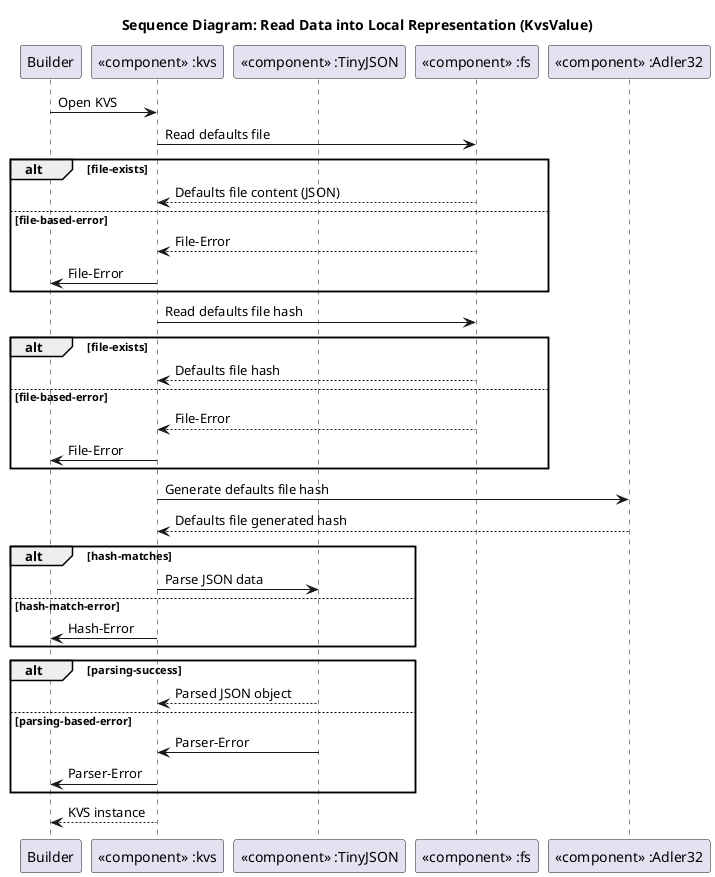 @startuml

title Sequence Diagram: Read Data into Local Representation (KvsValue)

participant "Builder" as actor
participant "«component» :kvs" as kvs
participant "«component» :TinyJSON" as json_parser
participant "«component» :fs" as fs
participant "«component» :Adler32" as hasher

actor -> kvs: Open KVS

kvs -> fs: Read defaults file

alt file-exists
    fs --> kvs: Defaults file content (JSON)
else file-based-error
    fs --> kvs: File-Error
    kvs -> actor: File-Error
end

kvs -> fs: Read defaults file hash

alt file-exists
    fs --> kvs: Defaults file hash
else file-based-error
    fs --> kvs: File-Error
    kvs -> actor: File-Error
end

kvs -> hasher: Generate defaults file hash
hasher --> kvs: Defaults file generated hash

alt hash-matches
    kvs -> json_parser: Parse JSON data
else hash-match-error
    kvs -> actor: Hash-Error
end

alt parsing-success
    json_parser --> kvs: Parsed JSON object
else parsing-based-error
    json_parser -> kvs: Parser-Error
    kvs -> actor: Parser-Error
end

kvs --> actor: KVS instance

@enduml
